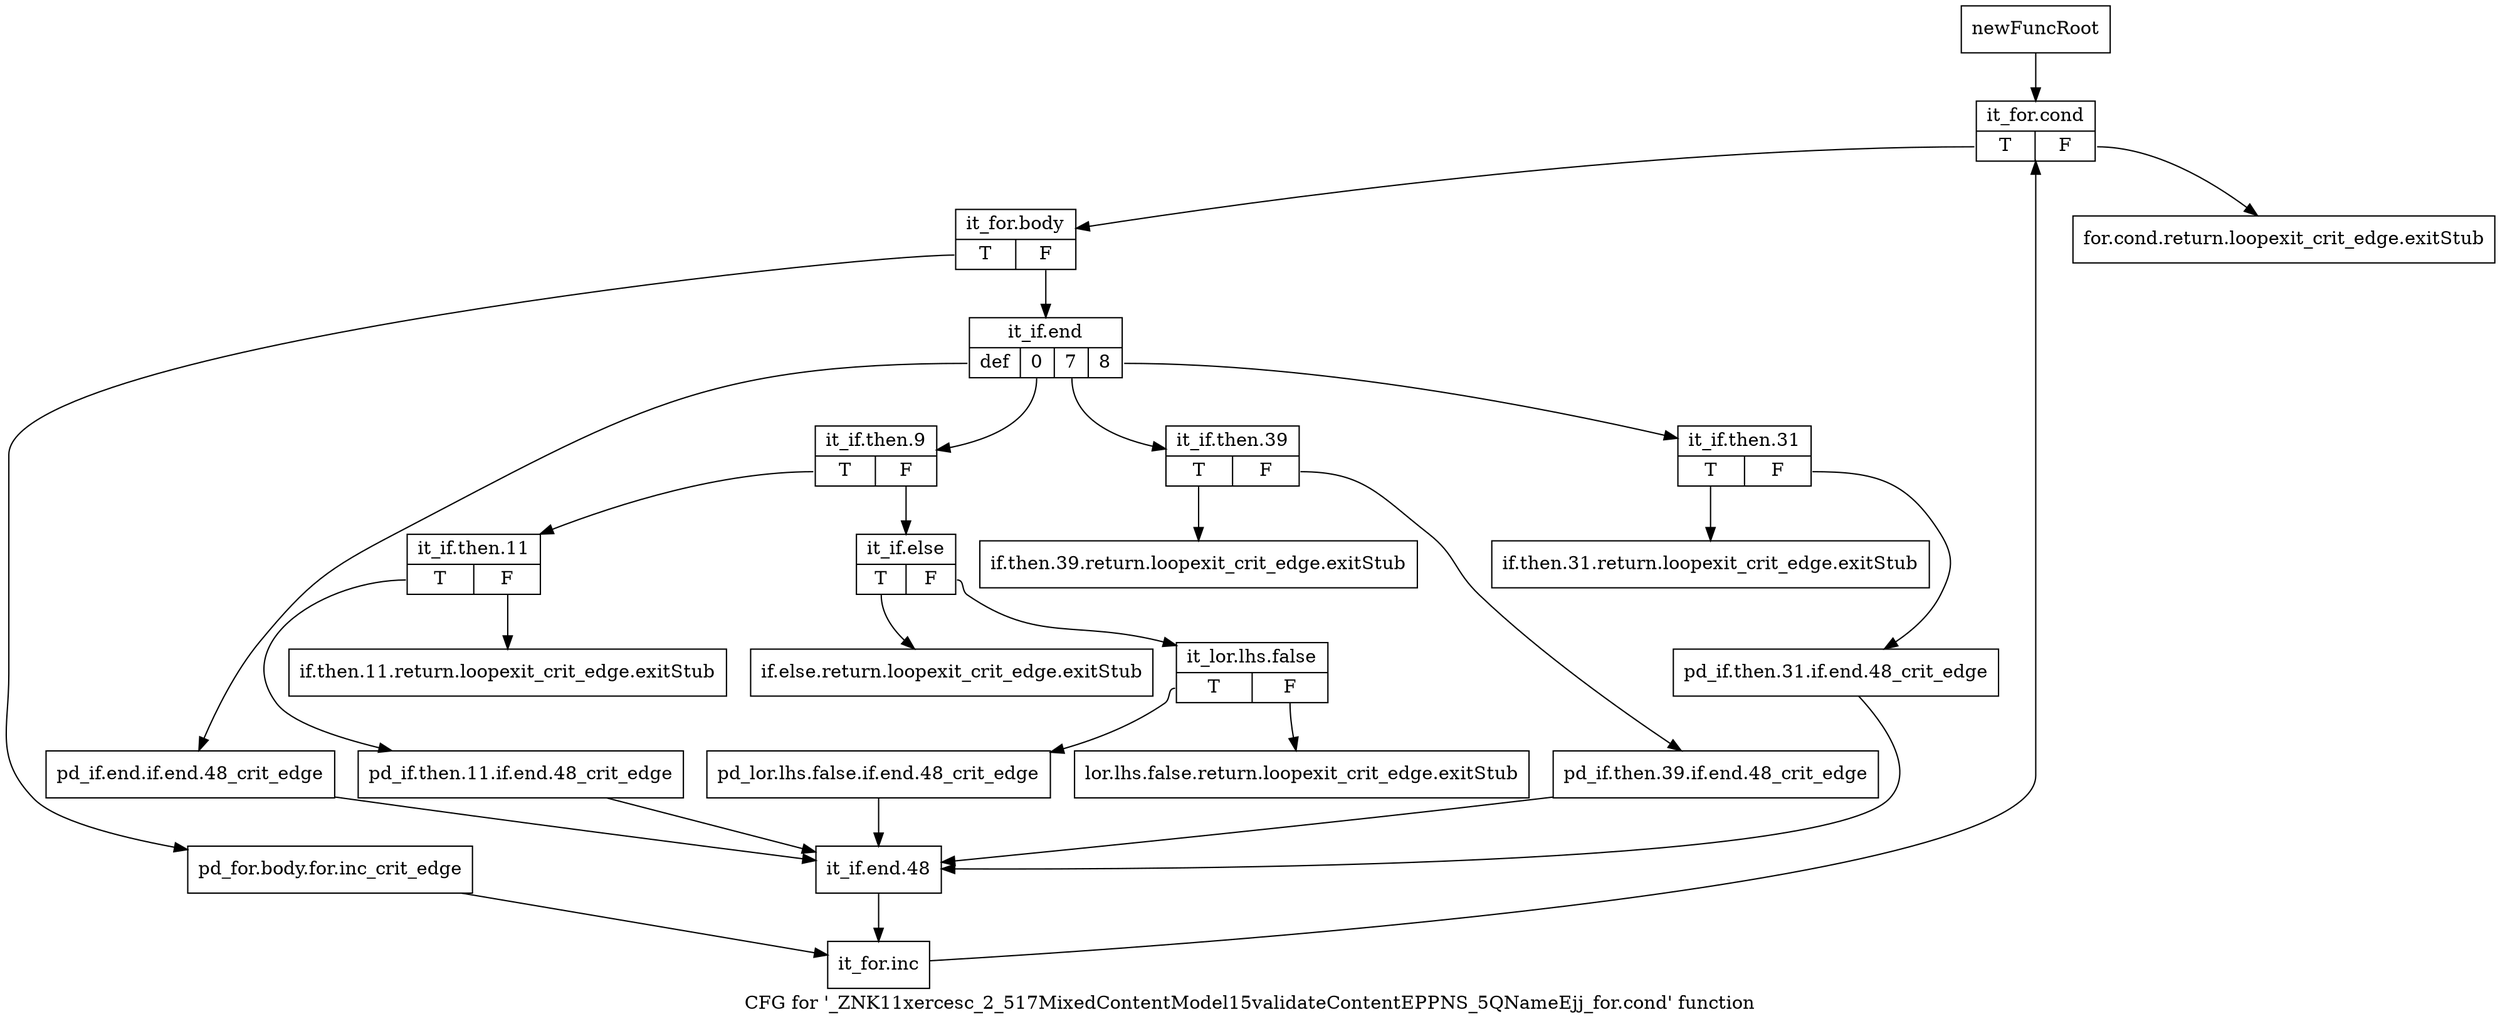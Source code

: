 digraph "CFG for '_ZNK11xercesc_2_517MixedContentModel15validateContentEPPNS_5QNameEjj_for.cond' function" {
	label="CFG for '_ZNK11xercesc_2_517MixedContentModel15validateContentEPPNS_5QNameEjj_for.cond' function";

	Node0x98e4190 [shape=record,label="{newFuncRoot}"];
	Node0x98e4190 -> Node0x98e4c80;
	Node0x98e41e0 [shape=record,label="{for.cond.return.loopexit_crit_edge.exitStub}"];
	Node0x98e4230 [shape=record,label="{if.then.31.return.loopexit_crit_edge.exitStub}"];
	Node0x98e4280 [shape=record,label="{if.then.39.return.loopexit_crit_edge.exitStub}"];
	Node0x98e4b90 [shape=record,label="{if.else.return.loopexit_crit_edge.exitStub}"];
	Node0x98e4be0 [shape=record,label="{lor.lhs.false.return.loopexit_crit_edge.exitStub}"];
	Node0x98e4c30 [shape=record,label="{if.then.11.return.loopexit_crit_edge.exitStub}"];
	Node0x98e4c80 [shape=record,label="{it_for.cond|{<s0>T|<s1>F}}"];
	Node0x98e4c80:s0 -> Node0x98e4cd0;
	Node0x98e4c80:s1 -> Node0x98e41e0;
	Node0x98e4cd0 [shape=record,label="{it_for.body|{<s0>T|<s1>F}}"];
	Node0x98e4cd0:s0 -> Node0x98e5130;
	Node0x98e4cd0:s1 -> Node0x98e4d20;
	Node0x98e4d20 [shape=record,label="{it_if.end|{<s0>def|<s1>0|<s2>7|<s3>8}}"];
	Node0x98e4d20:s0 -> Node0x98e5090;
	Node0x98e4d20:s1 -> Node0x98e4eb0;
	Node0x98e4d20:s2 -> Node0x98e4e10;
	Node0x98e4d20:s3 -> Node0x98e4d70;
	Node0x98e4d70 [shape=record,label="{it_if.then.31|{<s0>T|<s1>F}}"];
	Node0x98e4d70:s0 -> Node0x98e4230;
	Node0x98e4d70:s1 -> Node0x98e4dc0;
	Node0x98e4dc0 [shape=record,label="{pd_if.then.31.if.end.48_crit_edge}"];
	Node0x98e4dc0 -> Node0x98e50e0;
	Node0x98e4e10 [shape=record,label="{it_if.then.39|{<s0>T|<s1>F}}"];
	Node0x98e4e10:s0 -> Node0x98e4280;
	Node0x98e4e10:s1 -> Node0x98e4e60;
	Node0x98e4e60 [shape=record,label="{pd_if.then.39.if.end.48_crit_edge}"];
	Node0x98e4e60 -> Node0x98e50e0;
	Node0x98e4eb0 [shape=record,label="{it_if.then.9|{<s0>T|<s1>F}}"];
	Node0x98e4eb0:s0 -> Node0x98e4ff0;
	Node0x98e4eb0:s1 -> Node0x98e4f00;
	Node0x98e4f00 [shape=record,label="{it_if.else|{<s0>T|<s1>F}}"];
	Node0x98e4f00:s0 -> Node0x98e4b90;
	Node0x98e4f00:s1 -> Node0x98e4f50;
	Node0x98e4f50 [shape=record,label="{it_lor.lhs.false|{<s0>T|<s1>F}}"];
	Node0x98e4f50:s0 -> Node0x98e4fa0;
	Node0x98e4f50:s1 -> Node0x98e4be0;
	Node0x98e4fa0 [shape=record,label="{pd_lor.lhs.false.if.end.48_crit_edge}"];
	Node0x98e4fa0 -> Node0x98e50e0;
	Node0x98e4ff0 [shape=record,label="{it_if.then.11|{<s0>T|<s1>F}}"];
	Node0x98e4ff0:s0 -> Node0x98e5040;
	Node0x98e4ff0:s1 -> Node0x98e4c30;
	Node0x98e5040 [shape=record,label="{pd_if.then.11.if.end.48_crit_edge}"];
	Node0x98e5040 -> Node0x98e50e0;
	Node0x98e5090 [shape=record,label="{pd_if.end.if.end.48_crit_edge}"];
	Node0x98e5090 -> Node0x98e50e0;
	Node0x98e50e0 [shape=record,label="{it_if.end.48}"];
	Node0x98e50e0 -> Node0x98e5180;
	Node0x98e5130 [shape=record,label="{pd_for.body.for.inc_crit_edge}"];
	Node0x98e5130 -> Node0x98e5180;
	Node0x98e5180 [shape=record,label="{it_for.inc}"];
	Node0x98e5180 -> Node0x98e4c80;
}
